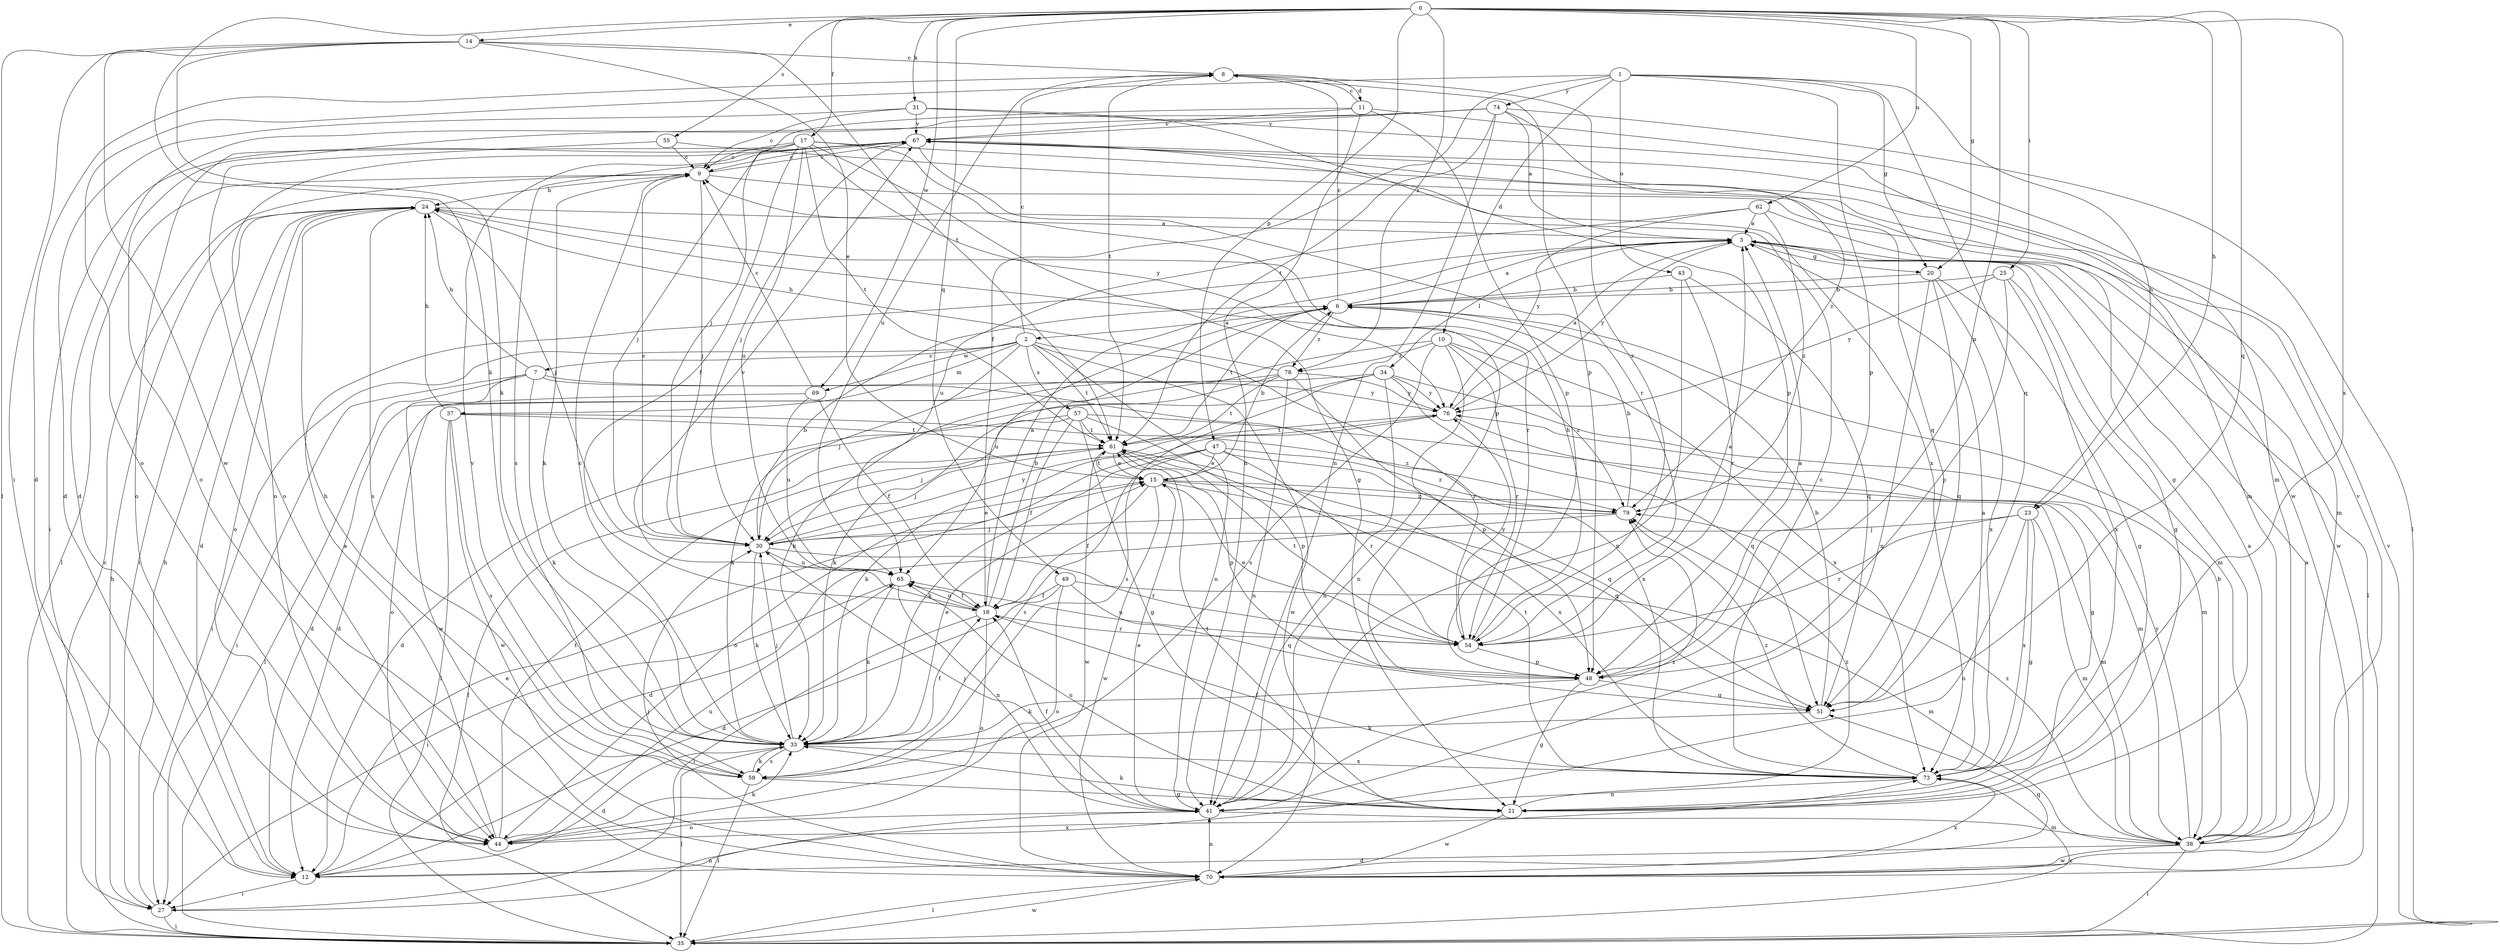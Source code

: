 strict digraph  {
0;
1;
2;
3;
6;
7;
8;
9;
10;
11;
12;
14;
15;
17;
18;
20;
21;
23;
24;
25;
27;
30;
31;
33;
34;
35;
37;
38;
41;
43;
44;
47;
48;
49;
51;
54;
55;
57;
58;
61;
62;
65;
67;
69;
70;
73;
74;
76;
78;
79;
0 -> 14  [label=e];
0 -> 17  [label=f];
0 -> 20  [label=g];
0 -> 23  [label=h];
0 -> 25  [label=i];
0 -> 31  [label=k];
0 -> 33  [label=k];
0 -> 47  [label=p];
0 -> 48  [label=p];
0 -> 49  [label=q];
0 -> 51  [label=q];
0 -> 55  [label=s];
0 -> 62  [label=u];
0 -> 69  [label=w];
0 -> 73  [label=x];
0 -> 78  [label=z];
1 -> 10  [label=d];
1 -> 18  [label=f];
1 -> 20  [label=g];
1 -> 23  [label=h];
1 -> 43  [label=o];
1 -> 44  [label=o];
1 -> 48  [label=p];
1 -> 51  [label=q];
1 -> 74  [label=y];
2 -> 7  [label=c];
2 -> 8  [label=c];
2 -> 27  [label=i];
2 -> 30  [label=j];
2 -> 37  [label=m];
2 -> 41  [label=n];
2 -> 54  [label=r];
2 -> 57  [label=s];
2 -> 61  [label=t];
2 -> 69  [label=w];
2 -> 70  [label=w];
3 -> 20  [label=g];
3 -> 21  [label=g];
3 -> 34  [label=l];
3 -> 35  [label=l];
3 -> 76  [label=y];
6 -> 2  [label=a];
6 -> 3  [label=a];
6 -> 8  [label=c];
6 -> 61  [label=t];
6 -> 65  [label=u];
6 -> 78  [label=z];
7 -> 24  [label=h];
7 -> 27  [label=i];
7 -> 33  [label=k];
7 -> 35  [label=l];
7 -> 70  [label=w];
7 -> 73  [label=x];
7 -> 76  [label=y];
8 -> 11  [label=d];
8 -> 12  [label=d];
8 -> 48  [label=p];
8 -> 54  [label=r];
8 -> 61  [label=t];
8 -> 65  [label=u];
9 -> 24  [label=h];
9 -> 30  [label=j];
9 -> 33  [label=k];
9 -> 35  [label=l];
9 -> 38  [label=m];
9 -> 67  [label=v];
10 -> 33  [label=k];
10 -> 41  [label=n];
10 -> 54  [label=r];
10 -> 58  [label=s];
10 -> 73  [label=x];
10 -> 78  [label=z];
10 -> 79  [label=z];
11 -> 8  [label=c];
11 -> 30  [label=j];
11 -> 38  [label=m];
11 -> 41  [label=n];
11 -> 48  [label=p];
11 -> 67  [label=v];
12 -> 15  [label=e];
12 -> 27  [label=i];
12 -> 73  [label=x];
14 -> 8  [label=c];
14 -> 15  [label=e];
14 -> 27  [label=i];
14 -> 33  [label=k];
14 -> 35  [label=l];
14 -> 61  [label=t];
14 -> 70  [label=w];
15 -> 6  [label=b];
15 -> 18  [label=f];
15 -> 38  [label=m];
15 -> 51  [label=q];
15 -> 61  [label=t];
15 -> 70  [label=w];
15 -> 79  [label=z];
17 -> 9  [label=c];
17 -> 18  [label=f];
17 -> 21  [label=g];
17 -> 27  [label=i];
17 -> 30  [label=j];
17 -> 38  [label=m];
17 -> 44  [label=o];
17 -> 48  [label=p];
17 -> 61  [label=t];
17 -> 65  [label=u];
17 -> 76  [label=y];
18 -> 3  [label=a];
18 -> 6  [label=b];
18 -> 27  [label=i];
18 -> 44  [label=o];
18 -> 54  [label=r];
18 -> 65  [label=u];
18 -> 67  [label=v];
20 -> 6  [label=b];
20 -> 21  [label=g];
20 -> 41  [label=n];
20 -> 51  [label=q];
20 -> 73  [label=x];
21 -> 33  [label=k];
21 -> 61  [label=t];
21 -> 65  [label=u];
21 -> 70  [label=w];
21 -> 79  [label=z];
23 -> 21  [label=g];
23 -> 30  [label=j];
23 -> 38  [label=m];
23 -> 44  [label=o];
23 -> 54  [label=r];
23 -> 73  [label=x];
24 -> 3  [label=a];
24 -> 12  [label=d];
24 -> 27  [label=i];
24 -> 30  [label=j];
24 -> 44  [label=o];
24 -> 54  [label=r];
24 -> 58  [label=s];
25 -> 6  [label=b];
25 -> 38  [label=m];
25 -> 48  [label=p];
25 -> 73  [label=x];
25 -> 76  [label=y];
27 -> 24  [label=h];
27 -> 35  [label=l];
27 -> 41  [label=n];
30 -> 6  [label=b];
30 -> 9  [label=c];
30 -> 15  [label=e];
30 -> 33  [label=k];
30 -> 54  [label=r];
30 -> 65  [label=u];
30 -> 76  [label=y];
31 -> 9  [label=c];
31 -> 12  [label=d];
31 -> 48  [label=p];
31 -> 67  [label=v];
31 -> 70  [label=w];
33 -> 9  [label=c];
33 -> 12  [label=d];
33 -> 15  [label=e];
33 -> 18  [label=f];
33 -> 30  [label=j];
33 -> 35  [label=l];
33 -> 58  [label=s];
33 -> 73  [label=x];
34 -> 12  [label=d];
34 -> 33  [label=k];
34 -> 38  [label=m];
34 -> 41  [label=n];
34 -> 51  [label=q];
34 -> 58  [label=s];
34 -> 76  [label=y];
35 -> 9  [label=c];
35 -> 24  [label=h];
35 -> 67  [label=v];
35 -> 70  [label=w];
35 -> 73  [label=x];
37 -> 24  [label=h];
37 -> 35  [label=l];
37 -> 58  [label=s];
37 -> 61  [label=t];
37 -> 70  [label=w];
37 -> 79  [label=z];
38 -> 3  [label=a];
38 -> 6  [label=b];
38 -> 12  [label=d];
38 -> 35  [label=l];
38 -> 67  [label=v];
38 -> 70  [label=w];
38 -> 76  [label=y];
38 -> 79  [label=z];
41 -> 15  [label=e];
41 -> 18  [label=f];
41 -> 30  [label=j];
41 -> 38  [label=m];
41 -> 44  [label=o];
41 -> 79  [label=z];
43 -> 6  [label=b];
43 -> 41  [label=n];
43 -> 51  [label=q];
43 -> 54  [label=r];
44 -> 3  [label=a];
44 -> 33  [label=k];
44 -> 61  [label=t];
44 -> 65  [label=u];
47 -> 15  [label=e];
47 -> 33  [label=k];
47 -> 44  [label=o];
47 -> 51  [label=q];
47 -> 54  [label=r];
47 -> 58  [label=s];
47 -> 79  [label=z];
48 -> 3  [label=a];
48 -> 21  [label=g];
48 -> 33  [label=k];
48 -> 51  [label=q];
49 -> 12  [label=d];
49 -> 18  [label=f];
49 -> 38  [label=m];
49 -> 44  [label=o];
49 -> 51  [label=q];
51 -> 6  [label=b];
51 -> 33  [label=k];
54 -> 3  [label=a];
54 -> 15  [label=e];
54 -> 24  [label=h];
54 -> 48  [label=p];
54 -> 61  [label=t];
54 -> 65  [label=u];
54 -> 76  [label=y];
55 -> 9  [label=c];
55 -> 44  [label=o];
55 -> 51  [label=q];
57 -> 12  [label=d];
57 -> 18  [label=f];
57 -> 21  [label=g];
57 -> 30  [label=j];
57 -> 38  [label=m];
57 -> 48  [label=p];
57 -> 61  [label=t];
58 -> 21  [label=g];
58 -> 24  [label=h];
58 -> 33  [label=k];
58 -> 35  [label=l];
58 -> 67  [label=v];
61 -> 15  [label=e];
61 -> 30  [label=j];
61 -> 35  [label=l];
61 -> 48  [label=p];
61 -> 70  [label=w];
61 -> 73  [label=x];
62 -> 3  [label=a];
62 -> 65  [label=u];
62 -> 70  [label=w];
62 -> 76  [label=y];
62 -> 79  [label=z];
65 -> 18  [label=f];
65 -> 27  [label=i];
65 -> 33  [label=k];
65 -> 41  [label=n];
67 -> 9  [label=c];
67 -> 21  [label=g];
67 -> 30  [label=j];
67 -> 44  [label=o];
67 -> 54  [label=r];
67 -> 58  [label=s];
67 -> 73  [label=x];
69 -> 9  [label=c];
69 -> 18  [label=f];
69 -> 44  [label=o];
69 -> 65  [label=u];
70 -> 3  [label=a];
70 -> 30  [label=j];
70 -> 35  [label=l];
70 -> 41  [label=n];
70 -> 51  [label=q];
70 -> 73  [label=x];
73 -> 3  [label=a];
73 -> 9  [label=c];
73 -> 18  [label=f];
73 -> 41  [label=n];
73 -> 61  [label=t];
73 -> 79  [label=z];
74 -> 3  [label=a];
74 -> 12  [label=d];
74 -> 35  [label=l];
74 -> 41  [label=n];
74 -> 44  [label=o];
74 -> 61  [label=t];
74 -> 67  [label=v];
74 -> 79  [label=z];
76 -> 3  [label=a];
76 -> 21  [label=g];
76 -> 33  [label=k];
76 -> 61  [label=t];
78 -> 12  [label=d];
78 -> 24  [label=h];
78 -> 33  [label=k];
78 -> 41  [label=n];
78 -> 48  [label=p];
78 -> 61  [label=t];
78 -> 76  [label=y];
79 -> 6  [label=b];
79 -> 12  [label=d];
79 -> 30  [label=j];
}
